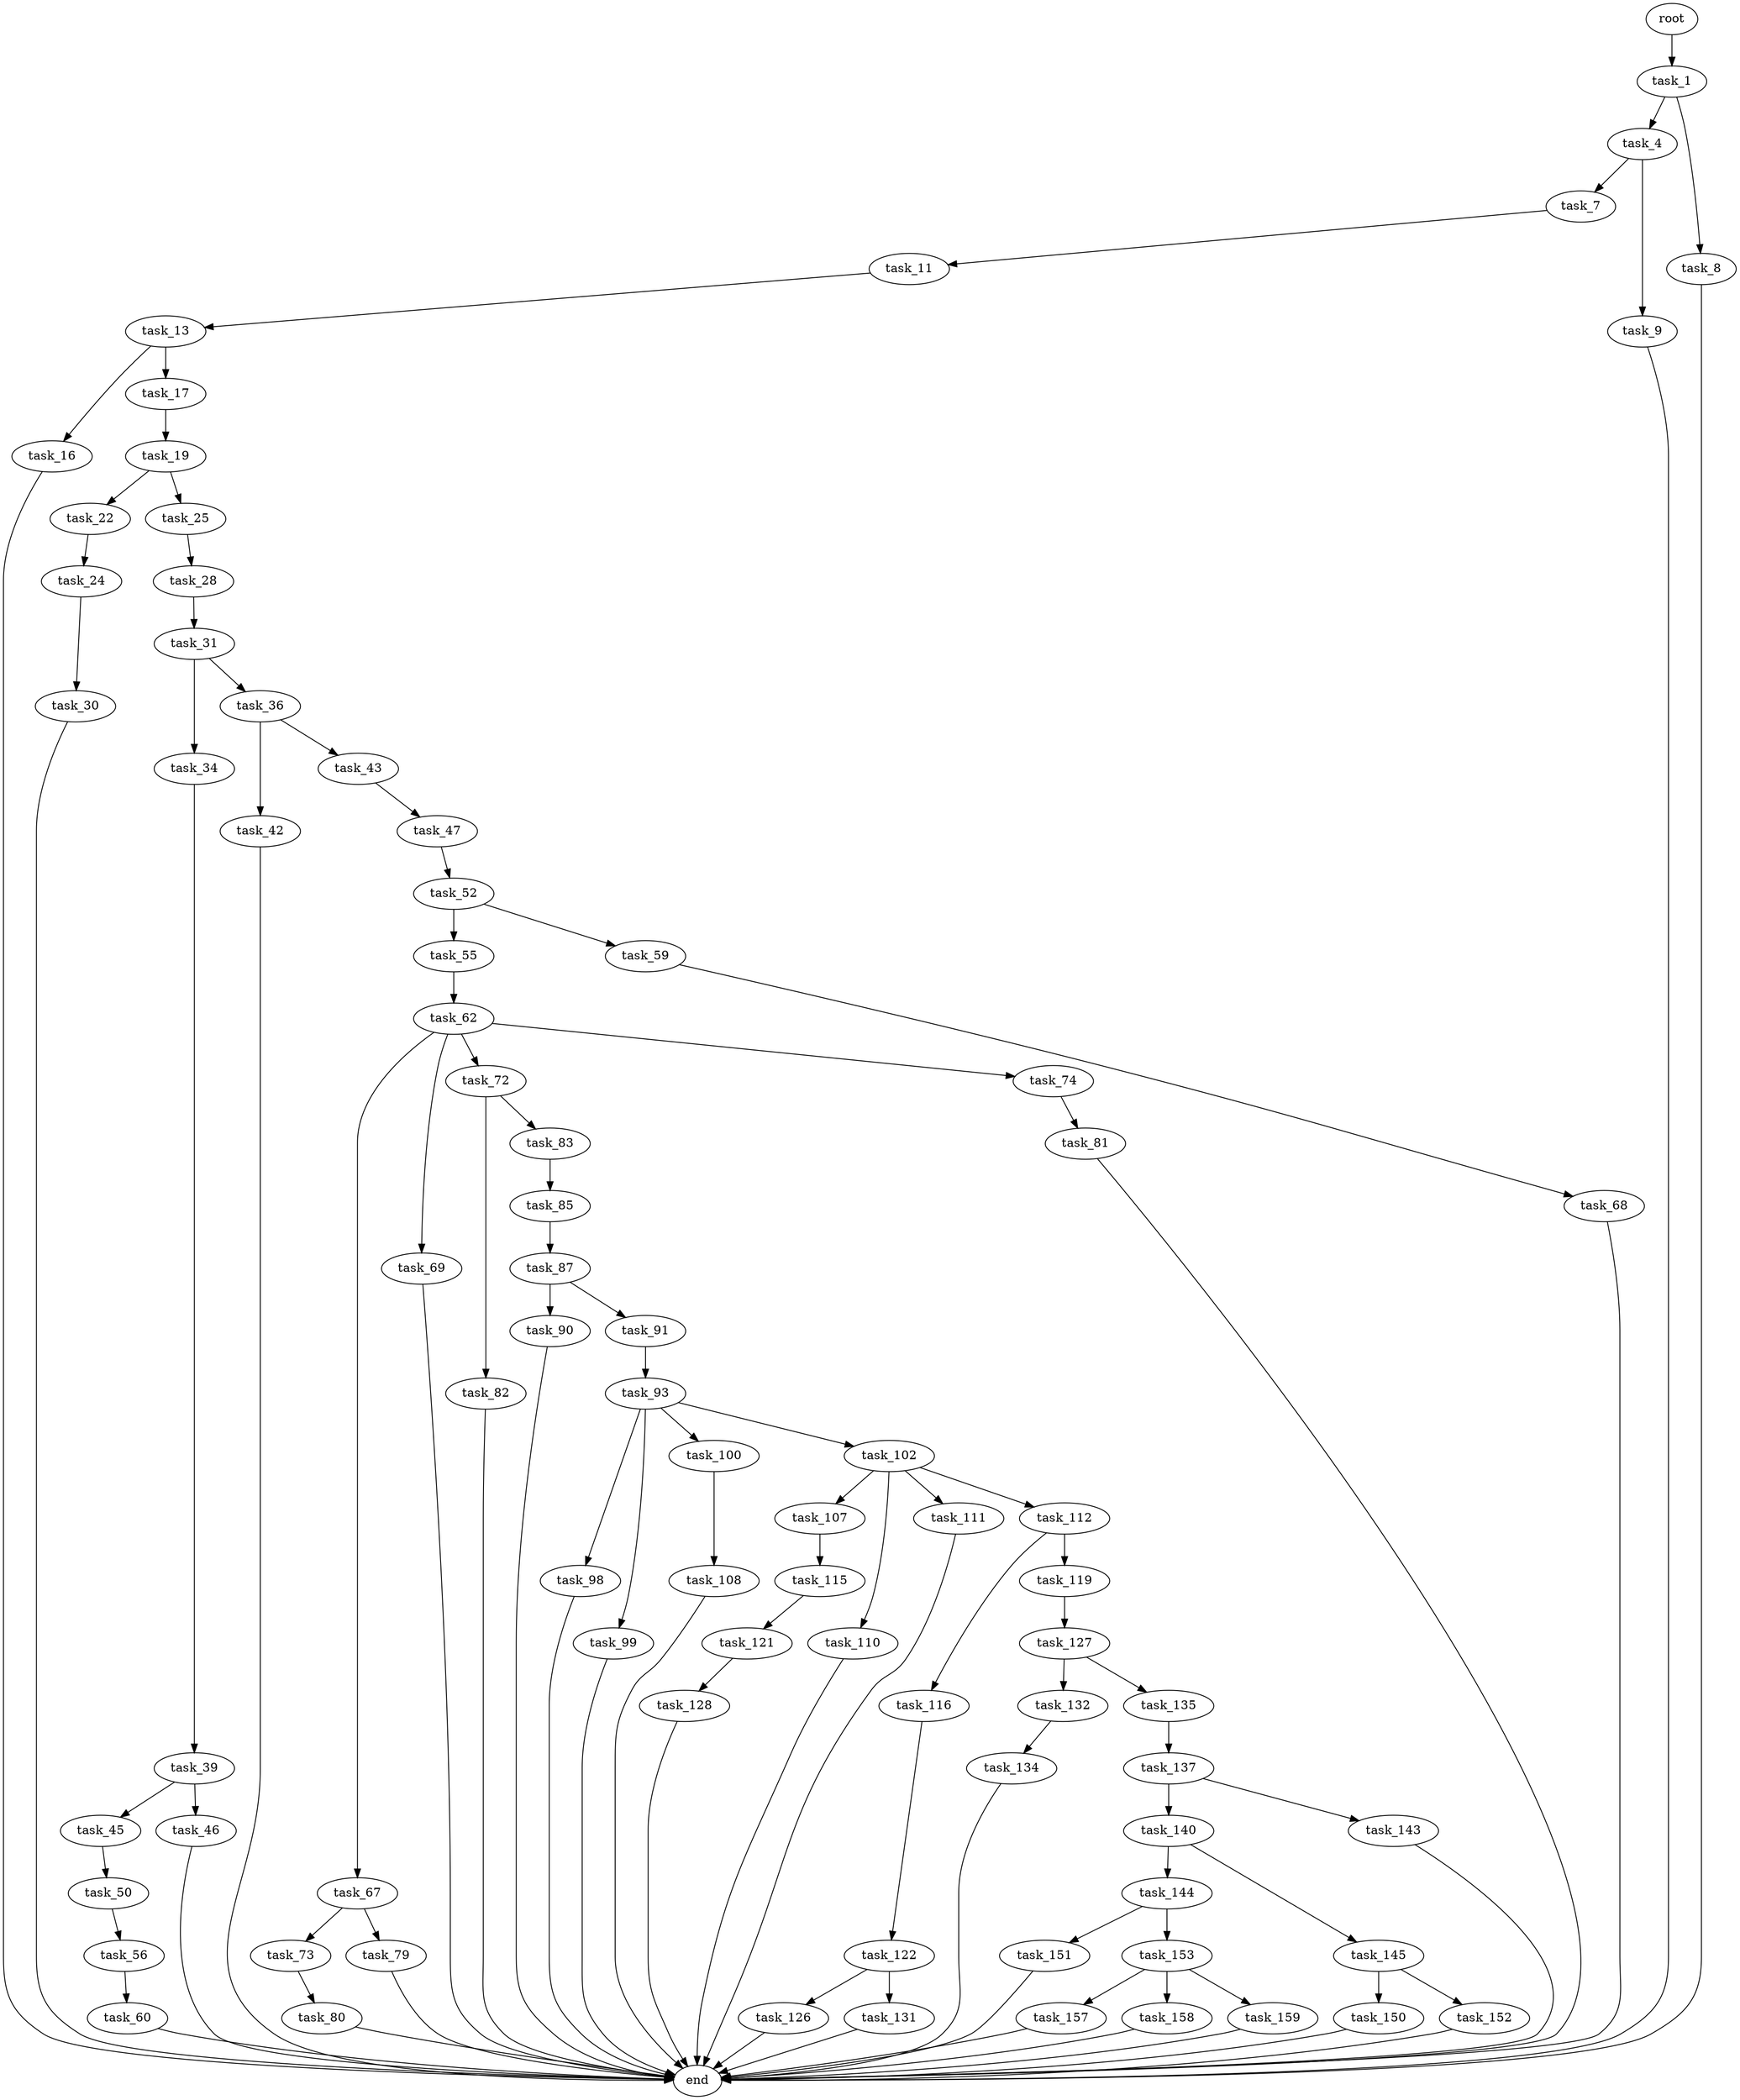 digraph G {
  root [size="0.000000"];
  task_1 [size="368293445632.000000"];
  task_4 [size="68719476736.000000"];
  task_7 [size="12300990956.000000"];
  task_8 [size="8589934592.000000"];
  task_9 [size="92407462331.000000"];
  task_11 [size="58975083040.000000"];
  task_13 [size="368293445632.000000"];
  task_16 [size="368293445632.000000"];
  task_17 [size="310375435887.000000"];
  task_19 [size="8589934592.000000"];
  task_22 [size="28991029248.000000"];
  task_24 [size="39915654487.000000"];
  task_25 [size="549755813888.000000"];
  task_28 [size="308849389856.000000"];
  task_30 [size="8589934592.000000"];
  task_31 [size="549755813888.000000"];
  task_34 [size="368293445632.000000"];
  task_36 [size="8475875552.000000"];
  task_39 [size="7396222035.000000"];
  task_42 [size="201218040275.000000"];
  task_43 [size="368293445632.000000"];
  task_45 [size="1073741824000.000000"];
  task_46 [size="368293445632.000000"];
  task_47 [size="28378067529.000000"];
  task_50 [size="193208321491.000000"];
  task_52 [size="29709424109.000000"];
  task_55 [size="549755813888.000000"];
  task_56 [size="134217728000.000000"];
  task_59 [size="980100761471.000000"];
  task_60 [size="455972713216.000000"];
  task_62 [size="143949576806.000000"];
  task_67 [size="13471578156.000000"];
  task_68 [size="278418167047.000000"];
  task_69 [size="43557285282.000000"];
  task_72 [size="556623571460.000000"];
  task_73 [size="812426796207.000000"];
  task_74 [size="64185390361.000000"];
  task_79 [size="8165269845.000000"];
  task_80 [size="85970416992.000000"];
  task_81 [size="2969293254.000000"];
  task_82 [size="12614163652.000000"];
  task_83 [size="89853108698.000000"];
  task_85 [size="28991029248.000000"];
  task_87 [size="375438443248.000000"];
  task_90 [size="8589934592.000000"];
  task_91 [size="1400133917255.000000"];
  task_93 [size="3320937347.000000"];
  task_98 [size="114689356868.000000"];
  task_99 [size="2035003445.000000"];
  task_100 [size="134217728000.000000"];
  task_102 [size="3993151581.000000"];
  task_107 [size="68719476736.000000"];
  task_108 [size="7648685228.000000"];
  task_110 [size="782757789696.000000"];
  task_111 [size="549755813888.000000"];
  task_112 [size="134217728000.000000"];
  task_115 [size="23161618577.000000"];
  task_116 [size="37227139236.000000"];
  task_119 [size="2905841394.000000"];
  task_121 [size="464708707483.000000"];
  task_122 [size="61226842815.000000"];
  task_126 [size="368293445632.000000"];
  task_127 [size="62593212147.000000"];
  task_128 [size="19905000975.000000"];
  task_131 [size="388103483846.000000"];
  task_132 [size="10730437180.000000"];
  task_134 [size="27297517074.000000"];
  task_135 [size="231928233984.000000"];
  task_137 [size="477489157495.000000"];
  task_140 [size="1073741824000.000000"];
  task_143 [size="1073741824000.000000"];
  task_144 [size="782757789696.000000"];
  task_145 [size="24473465626.000000"];
  task_150 [size="24638355591.000000"];
  task_151 [size="291218253.000000"];
  task_152 [size="70578207574.000000"];
  task_153 [size="549755813888.000000"];
  task_157 [size="12821830078.000000"];
  task_158 [size="8569691227.000000"];
  task_159 [size="268849713709.000000"];
  end [size="0.000000"];

  root -> task_1 [size="1.000000"];
  task_1 -> task_4 [size="411041792.000000"];
  task_1 -> task_8 [size="411041792.000000"];
  task_4 -> task_7 [size="134217728.000000"];
  task_4 -> task_9 [size="134217728.000000"];
  task_7 -> task_11 [size="301989888.000000"];
  task_8 -> end [size="1.000000"];
  task_9 -> end [size="1.000000"];
  task_11 -> task_13 [size="75497472.000000"];
  task_13 -> task_16 [size="411041792.000000"];
  task_13 -> task_17 [size="411041792.000000"];
  task_16 -> end [size="1.000000"];
  task_17 -> task_19 [size="301989888.000000"];
  task_19 -> task_22 [size="33554432.000000"];
  task_19 -> task_25 [size="33554432.000000"];
  task_22 -> task_24 [size="75497472.000000"];
  task_24 -> task_30 [size="33554432.000000"];
  task_25 -> task_28 [size="536870912.000000"];
  task_28 -> task_31 [size="838860800.000000"];
  task_30 -> end [size="1.000000"];
  task_31 -> task_34 [size="536870912.000000"];
  task_31 -> task_36 [size="536870912.000000"];
  task_34 -> task_39 [size="411041792.000000"];
  task_36 -> task_42 [size="411041792.000000"];
  task_36 -> task_43 [size="411041792.000000"];
  task_39 -> task_45 [size="411041792.000000"];
  task_39 -> task_46 [size="411041792.000000"];
  task_42 -> end [size="1.000000"];
  task_43 -> task_47 [size="411041792.000000"];
  task_45 -> task_50 [size="838860800.000000"];
  task_46 -> end [size="1.000000"];
  task_47 -> task_52 [size="536870912.000000"];
  task_50 -> task_56 [size="134217728.000000"];
  task_52 -> task_55 [size="134217728.000000"];
  task_52 -> task_59 [size="134217728.000000"];
  task_55 -> task_62 [size="536870912.000000"];
  task_56 -> task_60 [size="209715200.000000"];
  task_59 -> task_68 [size="838860800.000000"];
  task_60 -> end [size="1.000000"];
  task_62 -> task_67 [size="209715200.000000"];
  task_62 -> task_69 [size="209715200.000000"];
  task_62 -> task_72 [size="209715200.000000"];
  task_62 -> task_74 [size="209715200.000000"];
  task_67 -> task_73 [size="301989888.000000"];
  task_67 -> task_79 [size="301989888.000000"];
  task_68 -> end [size="1.000000"];
  task_69 -> end [size="1.000000"];
  task_72 -> task_82 [size="536870912.000000"];
  task_72 -> task_83 [size="536870912.000000"];
  task_73 -> task_80 [size="679477248.000000"];
  task_74 -> task_81 [size="75497472.000000"];
  task_79 -> end [size="1.000000"];
  task_80 -> end [size="1.000000"];
  task_81 -> end [size="1.000000"];
  task_82 -> end [size="1.000000"];
  task_83 -> task_85 [size="301989888.000000"];
  task_85 -> task_87 [size="75497472.000000"];
  task_87 -> task_90 [size="301989888.000000"];
  task_87 -> task_91 [size="301989888.000000"];
  task_90 -> end [size="1.000000"];
  task_91 -> task_93 [size="838860800.000000"];
  task_93 -> task_98 [size="75497472.000000"];
  task_93 -> task_99 [size="75497472.000000"];
  task_93 -> task_100 [size="75497472.000000"];
  task_93 -> task_102 [size="75497472.000000"];
  task_98 -> end [size="1.000000"];
  task_99 -> end [size="1.000000"];
  task_100 -> task_108 [size="209715200.000000"];
  task_102 -> task_107 [size="75497472.000000"];
  task_102 -> task_110 [size="75497472.000000"];
  task_102 -> task_111 [size="75497472.000000"];
  task_102 -> task_112 [size="75497472.000000"];
  task_107 -> task_115 [size="134217728.000000"];
  task_108 -> end [size="1.000000"];
  task_110 -> end [size="1.000000"];
  task_111 -> end [size="1.000000"];
  task_112 -> task_116 [size="209715200.000000"];
  task_112 -> task_119 [size="209715200.000000"];
  task_115 -> task_121 [size="33554432.000000"];
  task_116 -> task_122 [size="679477248.000000"];
  task_119 -> task_127 [size="75497472.000000"];
  task_121 -> task_128 [size="301989888.000000"];
  task_122 -> task_126 [size="209715200.000000"];
  task_122 -> task_131 [size="209715200.000000"];
  task_126 -> end [size="1.000000"];
  task_127 -> task_132 [size="75497472.000000"];
  task_127 -> task_135 [size="75497472.000000"];
  task_128 -> end [size="1.000000"];
  task_131 -> end [size="1.000000"];
  task_132 -> task_134 [size="679477248.000000"];
  task_134 -> end [size="1.000000"];
  task_135 -> task_137 [size="301989888.000000"];
  task_137 -> task_140 [size="411041792.000000"];
  task_137 -> task_143 [size="411041792.000000"];
  task_140 -> task_144 [size="838860800.000000"];
  task_140 -> task_145 [size="838860800.000000"];
  task_143 -> end [size="1.000000"];
  task_144 -> task_151 [size="679477248.000000"];
  task_144 -> task_153 [size="679477248.000000"];
  task_145 -> task_150 [size="75497472.000000"];
  task_145 -> task_152 [size="75497472.000000"];
  task_150 -> end [size="1.000000"];
  task_151 -> end [size="1.000000"];
  task_152 -> end [size="1.000000"];
  task_153 -> task_157 [size="536870912.000000"];
  task_153 -> task_158 [size="536870912.000000"];
  task_153 -> task_159 [size="536870912.000000"];
  task_157 -> end [size="1.000000"];
  task_158 -> end [size="1.000000"];
  task_159 -> end [size="1.000000"];
}
